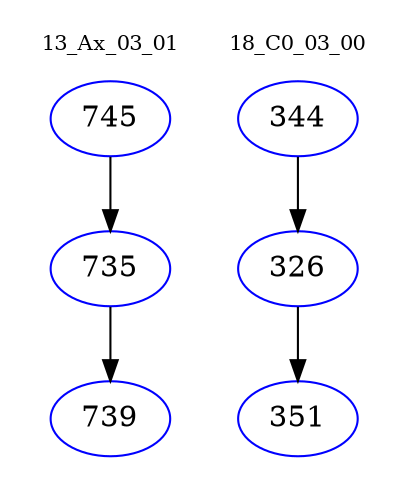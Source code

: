 digraph{
subgraph cluster_0 {
color = white
label = "13_Ax_03_01";
fontsize=10;
T0_745 [label="745", color="blue"]
T0_745 -> T0_735 [color="black"]
T0_735 [label="735", color="blue"]
T0_735 -> T0_739 [color="black"]
T0_739 [label="739", color="blue"]
}
subgraph cluster_1 {
color = white
label = "18_C0_03_00";
fontsize=10;
T1_344 [label="344", color="blue"]
T1_344 -> T1_326 [color="black"]
T1_326 [label="326", color="blue"]
T1_326 -> T1_351 [color="black"]
T1_351 [label="351", color="blue"]
}
}

